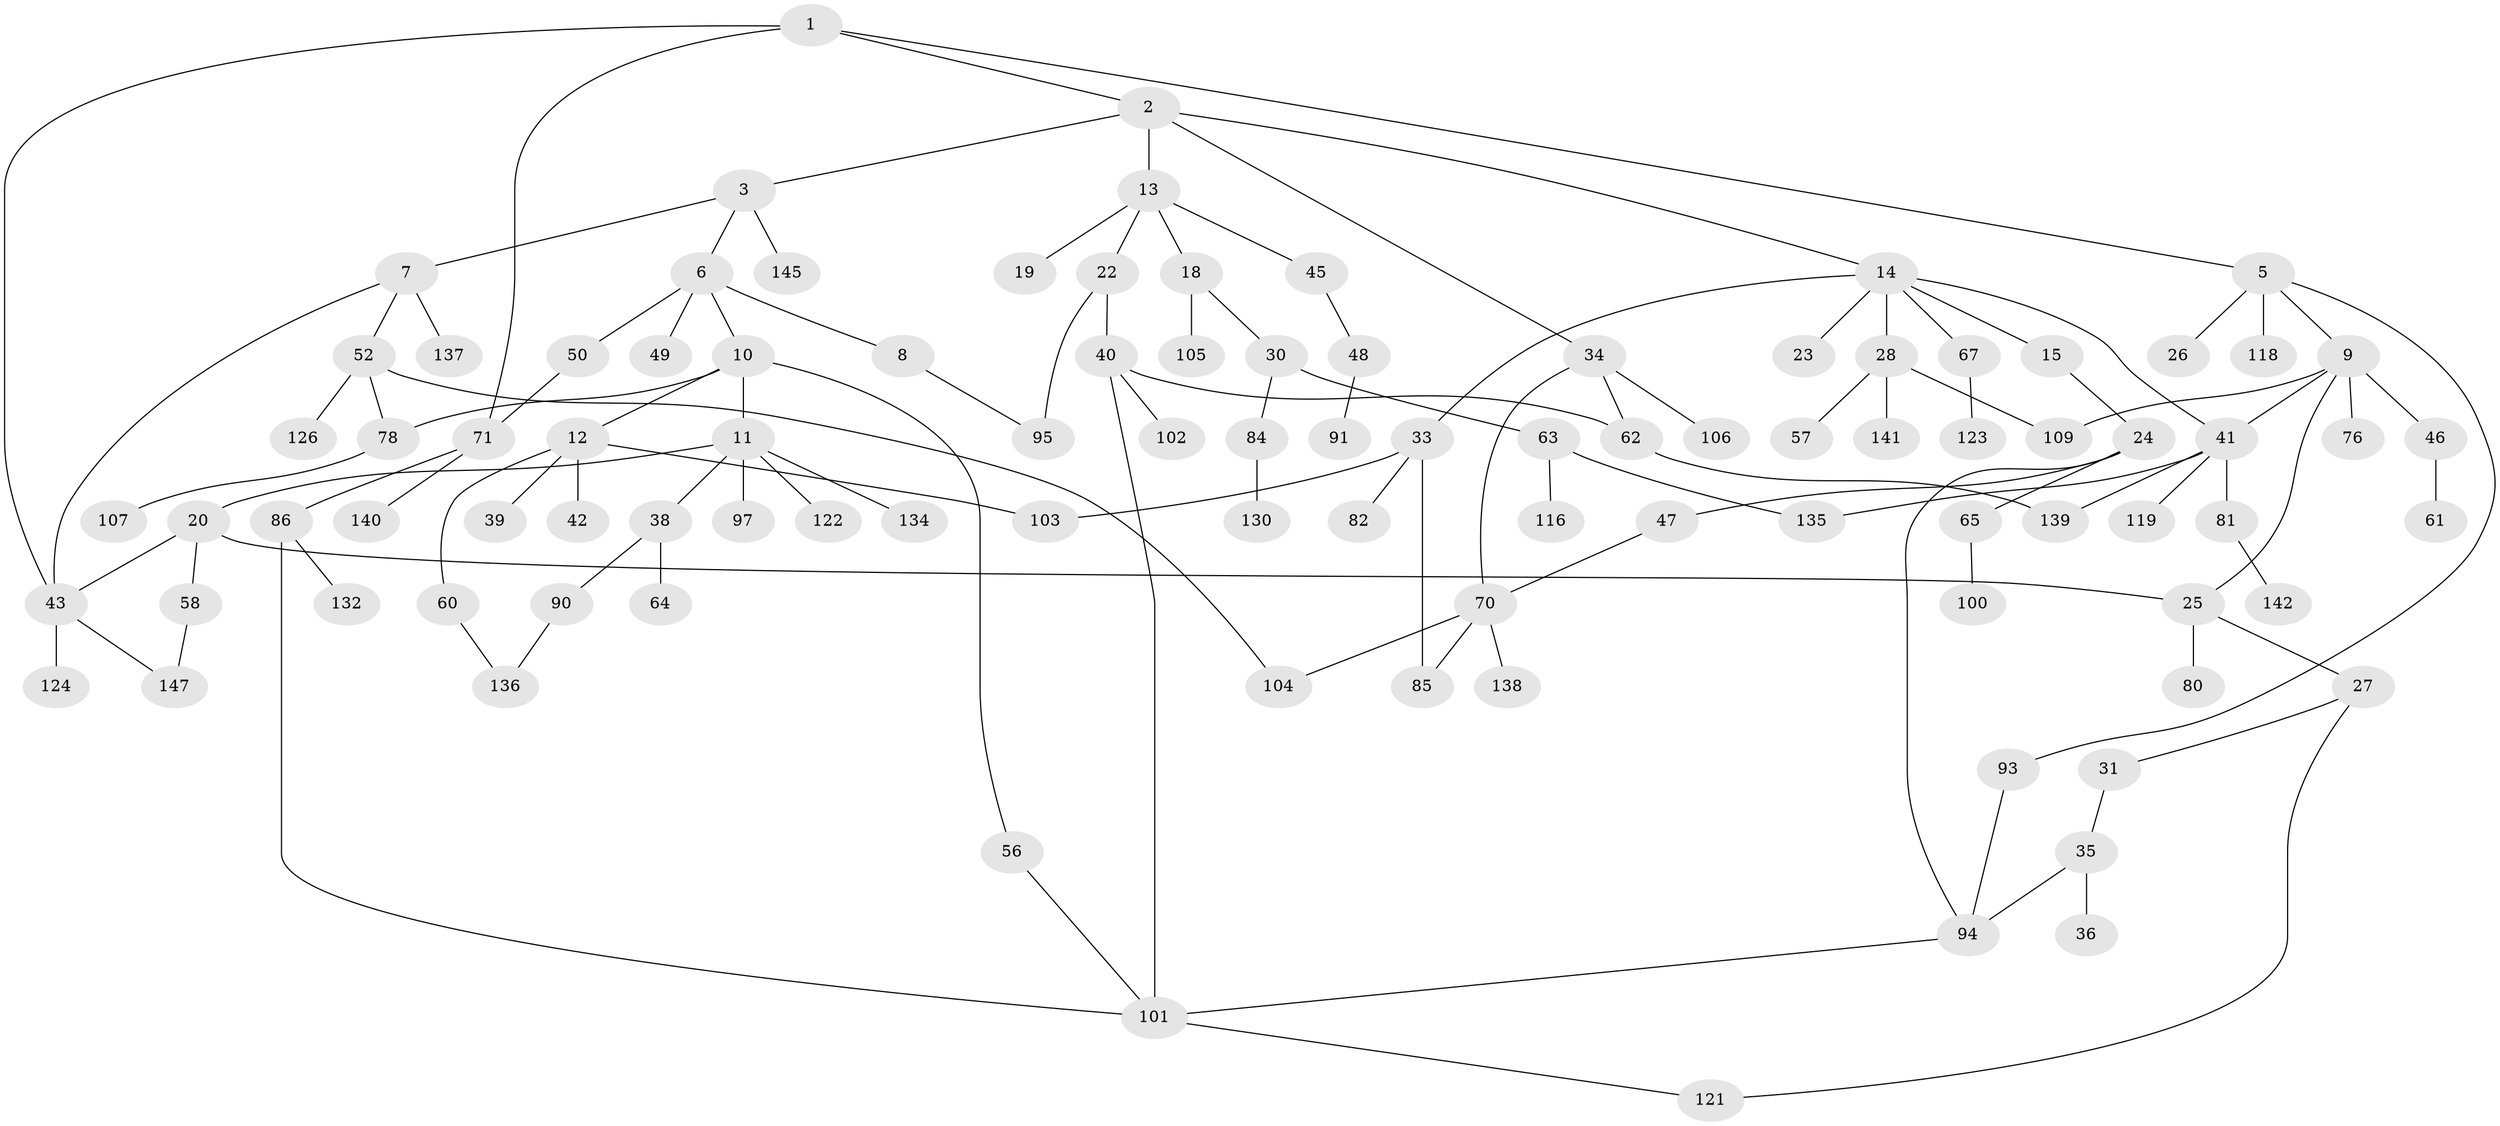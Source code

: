 // Generated by graph-tools (version 1.1) at 2025/23/03/03/25 07:23:31]
// undirected, 99 vertices, 121 edges
graph export_dot {
graph [start="1"]
  node [color=gray90,style=filled];
  1 [super="+73"];
  2 [super="+4"];
  3 [super="+77"];
  5 [super="+69"];
  6 [super="+29"];
  7 [super="+110"];
  8 [super="+59"];
  9 [super="+32"];
  10 [super="+55"];
  11 [super="+17"];
  12 [super="+37"];
  13 [super="+16"];
  14 [super="+21"];
  15 [super="+115"];
  18 [super="+148"];
  19;
  20;
  22 [super="+79"];
  23;
  24 [super="+128"];
  25 [super="+133"];
  26 [super="+120"];
  27 [super="+54"];
  28 [super="+143"];
  30;
  31;
  33 [super="+53"];
  34 [super="+44"];
  35;
  36 [super="+127"];
  38 [super="+75"];
  39;
  40 [super="+98"];
  41 [super="+68"];
  42;
  43 [super="+51"];
  45;
  46;
  47;
  48 [super="+66"];
  49;
  50 [super="+87"];
  52 [super="+83"];
  56 [super="+113"];
  57;
  58 [super="+72"];
  60 [super="+88"];
  61 [super="+74"];
  62 [super="+131"];
  63 [super="+99"];
  64;
  65;
  67 [super="+111"];
  70 [super="+96"];
  71 [super="+92"];
  76 [super="+144"];
  78 [super="+89"];
  80;
  81;
  82 [super="+117"];
  84;
  85;
  86;
  90 [super="+112"];
  91;
  93;
  94 [super="+108"];
  95;
  97;
  100;
  101 [super="+114"];
  102;
  103 [super="+146"];
  104;
  105;
  106;
  107;
  109;
  116;
  118;
  119;
  121 [super="+129"];
  122;
  123;
  124 [super="+125"];
  126;
  130;
  132;
  134;
  135;
  136;
  137;
  138;
  139;
  140;
  141;
  142;
  145;
  147;
  1 -- 2;
  1 -- 5;
  1 -- 43;
  1 -- 71;
  2 -- 3;
  2 -- 34;
  2 -- 13;
  2 -- 14;
  3 -- 6;
  3 -- 7;
  3 -- 145;
  5 -- 9;
  5 -- 26;
  5 -- 93;
  5 -- 118;
  6 -- 8;
  6 -- 10;
  6 -- 49;
  6 -- 50;
  7 -- 52;
  7 -- 137;
  7 -- 43;
  8 -- 95;
  9 -- 46;
  9 -- 25;
  9 -- 76;
  9 -- 109;
  9 -- 41;
  10 -- 11;
  10 -- 12;
  10 -- 78;
  10 -- 56;
  11 -- 20;
  11 -- 97;
  11 -- 38;
  11 -- 122;
  11 -- 134;
  12 -- 39;
  12 -- 103;
  12 -- 42;
  12 -- 60;
  13 -- 18;
  13 -- 19;
  13 -- 45;
  13 -- 22;
  14 -- 15;
  14 -- 23;
  14 -- 28;
  14 -- 33;
  14 -- 41;
  14 -- 67;
  15 -- 24;
  18 -- 30;
  18 -- 105;
  20 -- 25;
  20 -- 58;
  20 -- 43;
  22 -- 40;
  22 -- 95;
  24 -- 47;
  24 -- 65;
  24 -- 94;
  25 -- 27;
  25 -- 80;
  27 -- 31;
  27 -- 121;
  28 -- 57;
  28 -- 141;
  28 -- 109;
  30 -- 63;
  30 -- 84;
  31 -- 35;
  33 -- 82;
  33 -- 85;
  33 -- 103;
  34 -- 70;
  34 -- 62;
  34 -- 106;
  35 -- 36;
  35 -- 94;
  38 -- 64;
  38 -- 90;
  40 -- 102;
  40 -- 101;
  40 -- 62;
  41 -- 135;
  41 -- 139;
  41 -- 81;
  41 -- 119;
  43 -- 124;
  43 -- 147;
  45 -- 48;
  46 -- 61;
  47 -- 70;
  48 -- 91;
  50 -- 71;
  52 -- 126;
  52 -- 104;
  52 -- 78;
  56 -- 101;
  58 -- 147;
  60 -- 136;
  62 -- 139;
  63 -- 135;
  63 -- 116;
  65 -- 100;
  67 -- 123;
  70 -- 85;
  70 -- 138;
  70 -- 104;
  71 -- 86;
  71 -- 140;
  78 -- 107;
  81 -- 142;
  84 -- 130;
  86 -- 132;
  86 -- 101;
  90 -- 136;
  93 -- 94;
  94 -- 101;
  101 -- 121;
}

